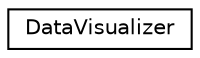 digraph "Graphical Class Hierarchy"
{
 // LATEX_PDF_SIZE
  edge [fontname="Helvetica",fontsize="10",labelfontname="Helvetica",labelfontsize="10"];
  node [fontname="Helvetica",fontsize="10",shape=record];
  rankdir="LR";
  Node0 [label="DataVisualizer",height=0.2,width=0.4,color="black", fillcolor="white", style="filled",URL="$class_data_visualizer.html",tooltip="The DataVisualizer class renders the chart of cashflow accoring to the given inputs."];
}
